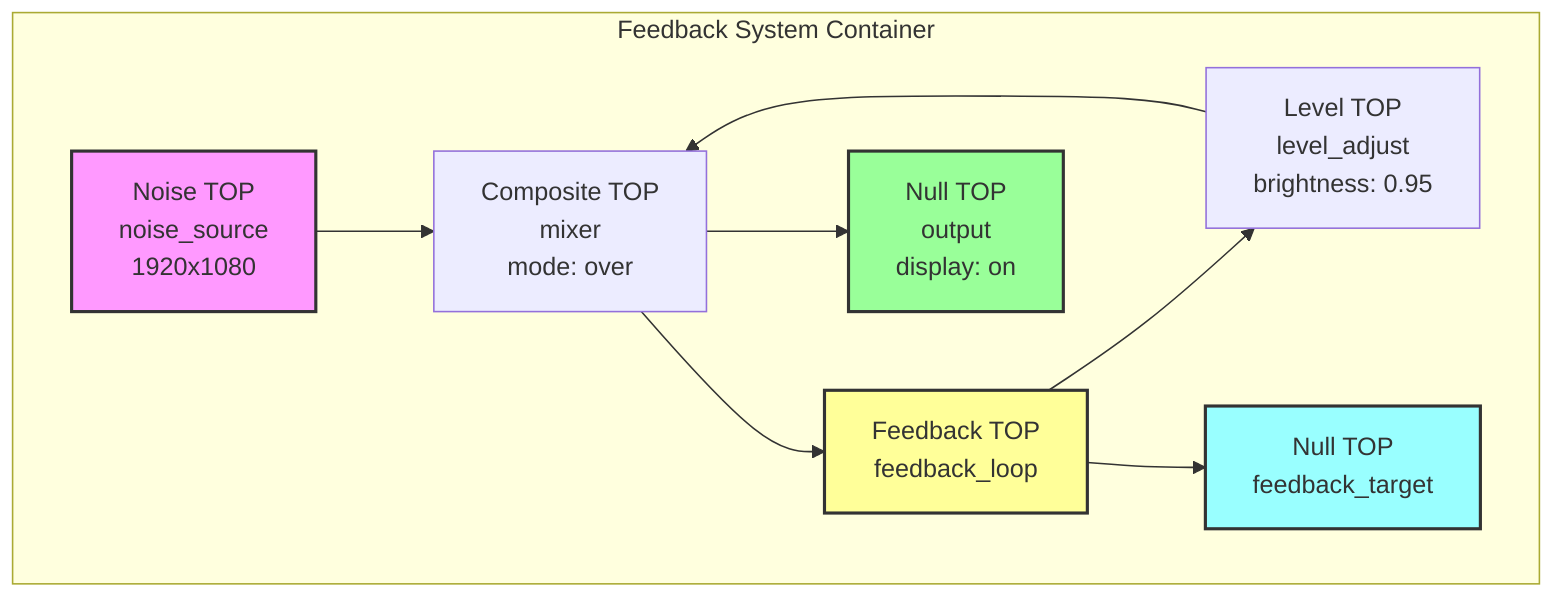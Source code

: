 flowchart TD
    subgraph feedback_container["Feedback System Container"]
        noise[Noise TOP<br/>noise_source<br/>1920x1080]
        feedback[Feedback TOP<br/>feedback_loop]
        level[Level TOP<br/>level_adjust<br/>brightness: 0.95]
        composite[Composite TOP<br/>mixer<br/>mode: over]
        output[Null TOP<br/>output<br/>display: on]
        feedback_target[Null TOP<br/>feedback_target]
        
        noise --> composite
        feedback --> level
        level --> composite
        composite --> feedback
        feedback --> feedback_target
        composite --> output
    end
    
    style noise fill:#f9f,stroke:#333,stroke-width:2px
    style output fill:#9f9,stroke:#333,stroke-width:2px
    style feedback fill:#ff9,stroke:#333,stroke-width:2px
    style feedback_target fill:#9ff,stroke:#333,stroke-width:2px
